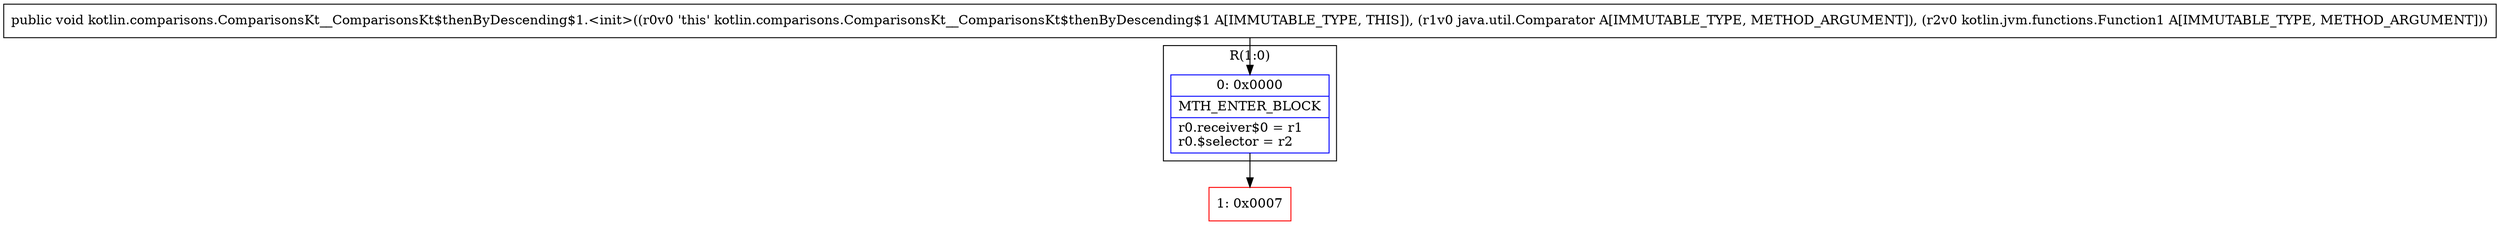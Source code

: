 digraph "CFG forkotlin.comparisons.ComparisonsKt__ComparisonsKt$thenByDescending$1.\<init\>(Ljava\/util\/Comparator;Lkotlin\/jvm\/functions\/Function1;)V" {
subgraph cluster_Region_49224487 {
label = "R(1:0)";
node [shape=record,color=blue];
Node_0 [shape=record,label="{0\:\ 0x0000|MTH_ENTER_BLOCK\l|r0.receiver$0 = r1\lr0.$selector = r2\l}"];
}
Node_1 [shape=record,color=red,label="{1\:\ 0x0007}"];
MethodNode[shape=record,label="{public void kotlin.comparisons.ComparisonsKt__ComparisonsKt$thenByDescending$1.\<init\>((r0v0 'this' kotlin.comparisons.ComparisonsKt__ComparisonsKt$thenByDescending$1 A[IMMUTABLE_TYPE, THIS]), (r1v0 java.util.Comparator A[IMMUTABLE_TYPE, METHOD_ARGUMENT]), (r2v0 kotlin.jvm.functions.Function1 A[IMMUTABLE_TYPE, METHOD_ARGUMENT])) }"];
MethodNode -> Node_0;
Node_0 -> Node_1;
}

